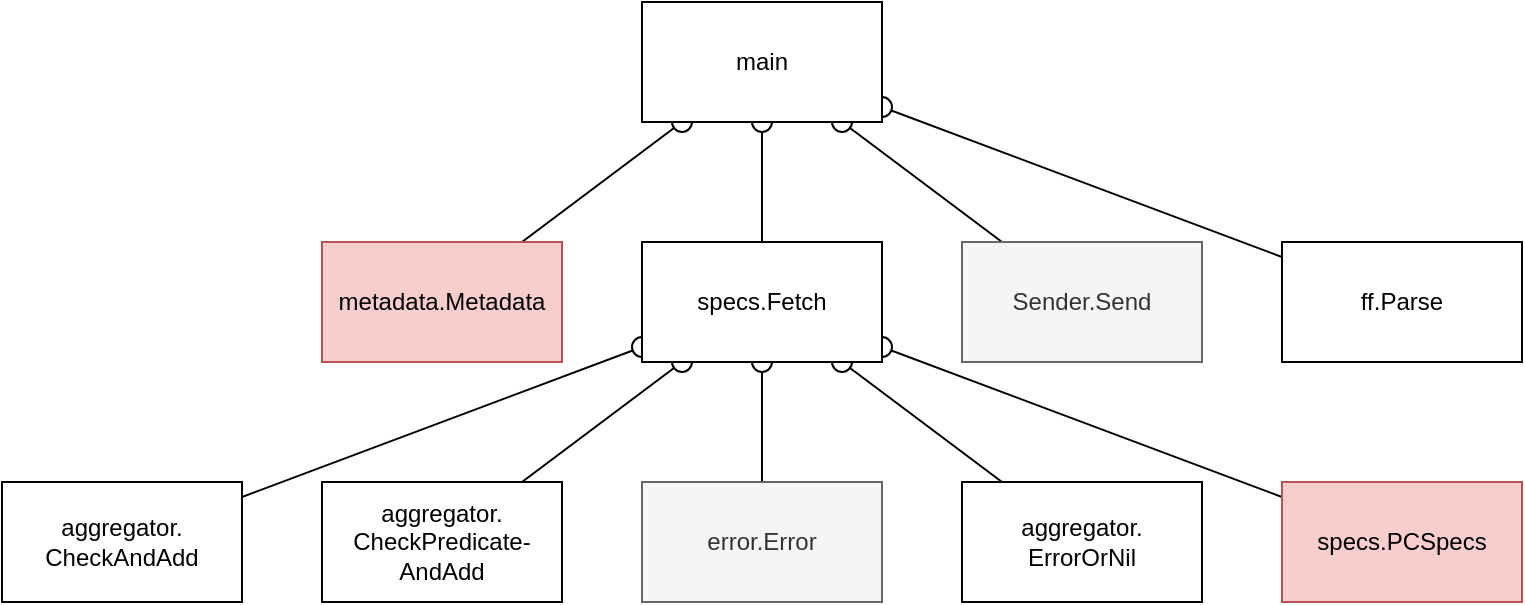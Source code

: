 <mxfile version="21.6.8" type="device">
  <diagram name="Pagina-1" id="TDXn5FiXrFKoiPg2iwio">
    <mxGraphModel dx="1430" dy="830" grid="1" gridSize="10" guides="1" tooltips="1" connect="1" arrows="1" fold="1" page="1" pageScale="1" pageWidth="827" pageHeight="1169" math="0" shadow="0">
      <root>
        <mxCell id="0" />
        <mxCell id="1" parent="0" />
        <mxCell id="HTR64zzMdM7pHm5glhef-2" value="" style="rounded=0;orthogonalLoop=1;jettySize=auto;html=1;endArrow=none;endFill=0;startArrow=oval;startFill=0;startSize=10;jumpStyle=gap;jumpSize=10;" edge="1" parent="1" source="Ay4fPllEfJfQOM3FRHYF-2" target="HTR64zzMdM7pHm5glhef-1">
          <mxGeometry relative="1" as="geometry">
            <mxPoint x="470" y="110" as="sourcePoint" />
            <mxPoint x="550" y="170" as="targetPoint" />
          </mxGeometry>
        </mxCell>
        <mxCell id="7YzXcjlclfKanYMtQKip-37" value="" style="rounded=0;orthogonalLoop=1;jettySize=auto;html=1;endArrow=none;endFill=0;startArrow=oval;startFill=0;startSize=10;jumpStyle=gap;jumpSize=10;" parent="1" source="7YzXcjlclfKanYMtQKip-7" target="7YzXcjlclfKanYMtQKip-36" edge="1">
          <mxGeometry relative="1" as="geometry">
            <mxPoint x="300" y="220" as="sourcePoint" />
            <mxPoint x="390" y="290" as="targetPoint" />
          </mxGeometry>
        </mxCell>
        <mxCell id="7YzXcjlclfKanYMtQKip-25" value="" style="rounded=0;orthogonalLoop=1;jettySize=auto;html=1;endArrow=none;endFill=0;startArrow=oval;startFill=0;startSize=10;jumpStyle=gap;jumpSize=10;" parent="1" source="7YzXcjlclfKanYMtQKip-7" target="7YzXcjlclfKanYMtQKip-26" edge="1">
          <mxGeometry relative="1" as="geometry">
            <mxPoint x="430" y="260" as="sourcePoint" />
            <mxPoint x="530" y="390" as="targetPoint" />
          </mxGeometry>
        </mxCell>
        <mxCell id="7YzXcjlclfKanYMtQKip-28" value="" style="rounded=0;orthogonalLoop=1;jettySize=auto;html=1;endArrow=none;endFill=0;startArrow=oval;startFill=0;startSize=10;jumpStyle=gap;jumpSize=10;" parent="1" source="7YzXcjlclfKanYMtQKip-7" target="7YzXcjlclfKanYMtQKip-27" edge="1">
          <mxGeometry relative="1" as="geometry">
            <mxPoint x="430" y="230" as="sourcePoint" />
            <mxPoint x="430" y="290" as="targetPoint" />
          </mxGeometry>
        </mxCell>
        <mxCell id="7YzXcjlclfKanYMtQKip-33" value="" style="rounded=0;orthogonalLoop=1;jettySize=auto;html=1;endArrow=none;endFill=0;startArrow=oval;startFill=0;startSize=10;jumpStyle=gap;jumpSize=10;" parent="1" source="7YzXcjlclfKanYMtQKip-7" target="7YzXcjlclfKanYMtQKip-32" edge="1">
          <mxGeometry relative="1" as="geometry">
            <mxPoint x="470" y="230" as="sourcePoint" />
            <mxPoint x="550" y="290" as="targetPoint" />
          </mxGeometry>
        </mxCell>
        <mxCell id="7YzXcjlclfKanYMtQKip-35" value="" style="rounded=0;orthogonalLoop=1;jettySize=auto;html=1;endArrow=none;endFill=0;startArrow=oval;startFill=0;startSize=10;jumpStyle=gap;jumpSize=10;" parent="1" source="7YzXcjlclfKanYMtQKip-7" target="7YzXcjlclfKanYMtQKip-34" edge="1">
          <mxGeometry relative="1" as="geometry">
            <mxPoint x="490" y="223" as="sourcePoint" />
            <mxPoint x="690" y="298" as="targetPoint" />
          </mxGeometry>
        </mxCell>
        <mxCell id="7YzXcjlclfKanYMtQKip-22" value="" style="rounded=0;orthogonalLoop=1;jettySize=auto;html=1;endArrow=none;endFill=0;startArrow=oval;startFill=0;startSize=10;jumpStyle=gap;jumpSize=10;" parent="1" source="Ay4fPllEfJfQOM3FRHYF-2" target="7YzXcjlclfKanYMtQKip-15" edge="1">
          <mxGeometry relative="1" as="geometry">
            <mxPoint x="250" y="100" as="sourcePoint" />
            <mxPoint x="460" y="160" as="targetPoint" />
          </mxGeometry>
        </mxCell>
        <mxCell id="7YzXcjlclfKanYMtQKip-17" value="" style="rounded=0;orthogonalLoop=1;jettySize=auto;html=1;endArrow=none;endFill=0;startArrow=oval;startFill=0;startSize=10;jumpStyle=gap;jumpSize=10;" parent="1" source="Ay4fPllEfJfQOM3FRHYF-2" target="7YzXcjlclfKanYMtQKip-18" edge="1">
          <mxGeometry relative="1" as="geometry">
            <mxPoint x="520" y="20" as="sourcePoint" />
            <mxPoint x="580" y="90" as="targetPoint" />
          </mxGeometry>
        </mxCell>
        <mxCell id="7YzXcjlclfKanYMtQKip-6" value="" style="rounded=0;orthogonalLoop=1;jettySize=auto;html=1;endArrow=none;endFill=0;startArrow=oval;startFill=0;startSize=10;jumpStyle=gap;jumpSize=10;" parent="1" source="Ay4fPllEfJfQOM3FRHYF-2" target="7YzXcjlclfKanYMtQKip-7" edge="1">
          <mxGeometry relative="1" as="geometry">
            <mxPoint x="580" y="110" as="sourcePoint" />
            <mxPoint x="680" y="230" as="targetPoint" />
          </mxGeometry>
        </mxCell>
        <mxCell id="Ay4fPllEfJfQOM3FRHYF-2" value="main" style="rounded=0;whiteSpace=wrap;html=1;" parent="1" vertex="1">
          <mxGeometry x="360" y="40" width="120" height="60" as="geometry" />
        </mxCell>
        <mxCell id="7YzXcjlclfKanYMtQKip-7" value="specs.Fetch" style="rounded=0;whiteSpace=wrap;html=1;" parent="1" vertex="1">
          <mxGeometry x="360" y="160" width="120" height="60" as="geometry" />
        </mxCell>
        <mxCell id="7YzXcjlclfKanYMtQKip-15" value="Sender.Send" style="whiteSpace=wrap;html=1;rounded=0;fillColor=#f5f5f5;fontColor=#333333;strokeColor=#666666;" parent="1" vertex="1">
          <mxGeometry x="520" y="160" width="120" height="60" as="geometry" />
        </mxCell>
        <mxCell id="7YzXcjlclfKanYMtQKip-18" value="metadata.Metadata" style="whiteSpace=wrap;html=1;rounded=0;fillColor=#f8cecc;strokeColor=#b85450;" parent="1" vertex="1">
          <mxGeometry x="200" y="160" width="120" height="60" as="geometry" />
        </mxCell>
        <mxCell id="7YzXcjlclfKanYMtQKip-26" value="aggregator.&lt;br&gt;CheckAndAdd" style="rounded=0;whiteSpace=wrap;html=1;" parent="1" vertex="1">
          <mxGeometry x="40" y="280" width="120" height="60" as="geometry" />
        </mxCell>
        <mxCell id="7YzXcjlclfKanYMtQKip-27" value="aggregator.&lt;br&gt;CheckPredicate-AndAdd" style="rounded=0;whiteSpace=wrap;html=1;" parent="1" vertex="1">
          <mxGeometry x="200" y="280" width="120" height="60" as="geometry" />
        </mxCell>
        <mxCell id="7YzXcjlclfKanYMtQKip-32" value="aggregator.&lt;br&gt;ErrorOrNil" style="rounded=0;whiteSpace=wrap;html=1;" parent="1" vertex="1">
          <mxGeometry x="520" y="280" width="120" height="60" as="geometry" />
        </mxCell>
        <mxCell id="7YzXcjlclfKanYMtQKip-34" value="specs.PCSpecs" style="whiteSpace=wrap;html=1;rounded=0;fillColor=#f8cecc;strokeColor=#b85450;" parent="1" vertex="1">
          <mxGeometry x="680" y="280" width="120" height="60" as="geometry" />
        </mxCell>
        <mxCell id="7YzXcjlclfKanYMtQKip-36" value="error.Error" style="rounded=0;whiteSpace=wrap;html=1;fillColor=#f5f5f5;fontColor=#333333;strokeColor=#666666;" parent="1" vertex="1">
          <mxGeometry x="360" y="280" width="120" height="60" as="geometry" />
        </mxCell>
        <mxCell id="HTR64zzMdM7pHm5glhef-1" value="ff.Parse" style="rounded=0;whiteSpace=wrap;html=1;" vertex="1" parent="1">
          <mxGeometry x="680" y="160" width="120" height="60" as="geometry" />
        </mxCell>
      </root>
    </mxGraphModel>
  </diagram>
</mxfile>
